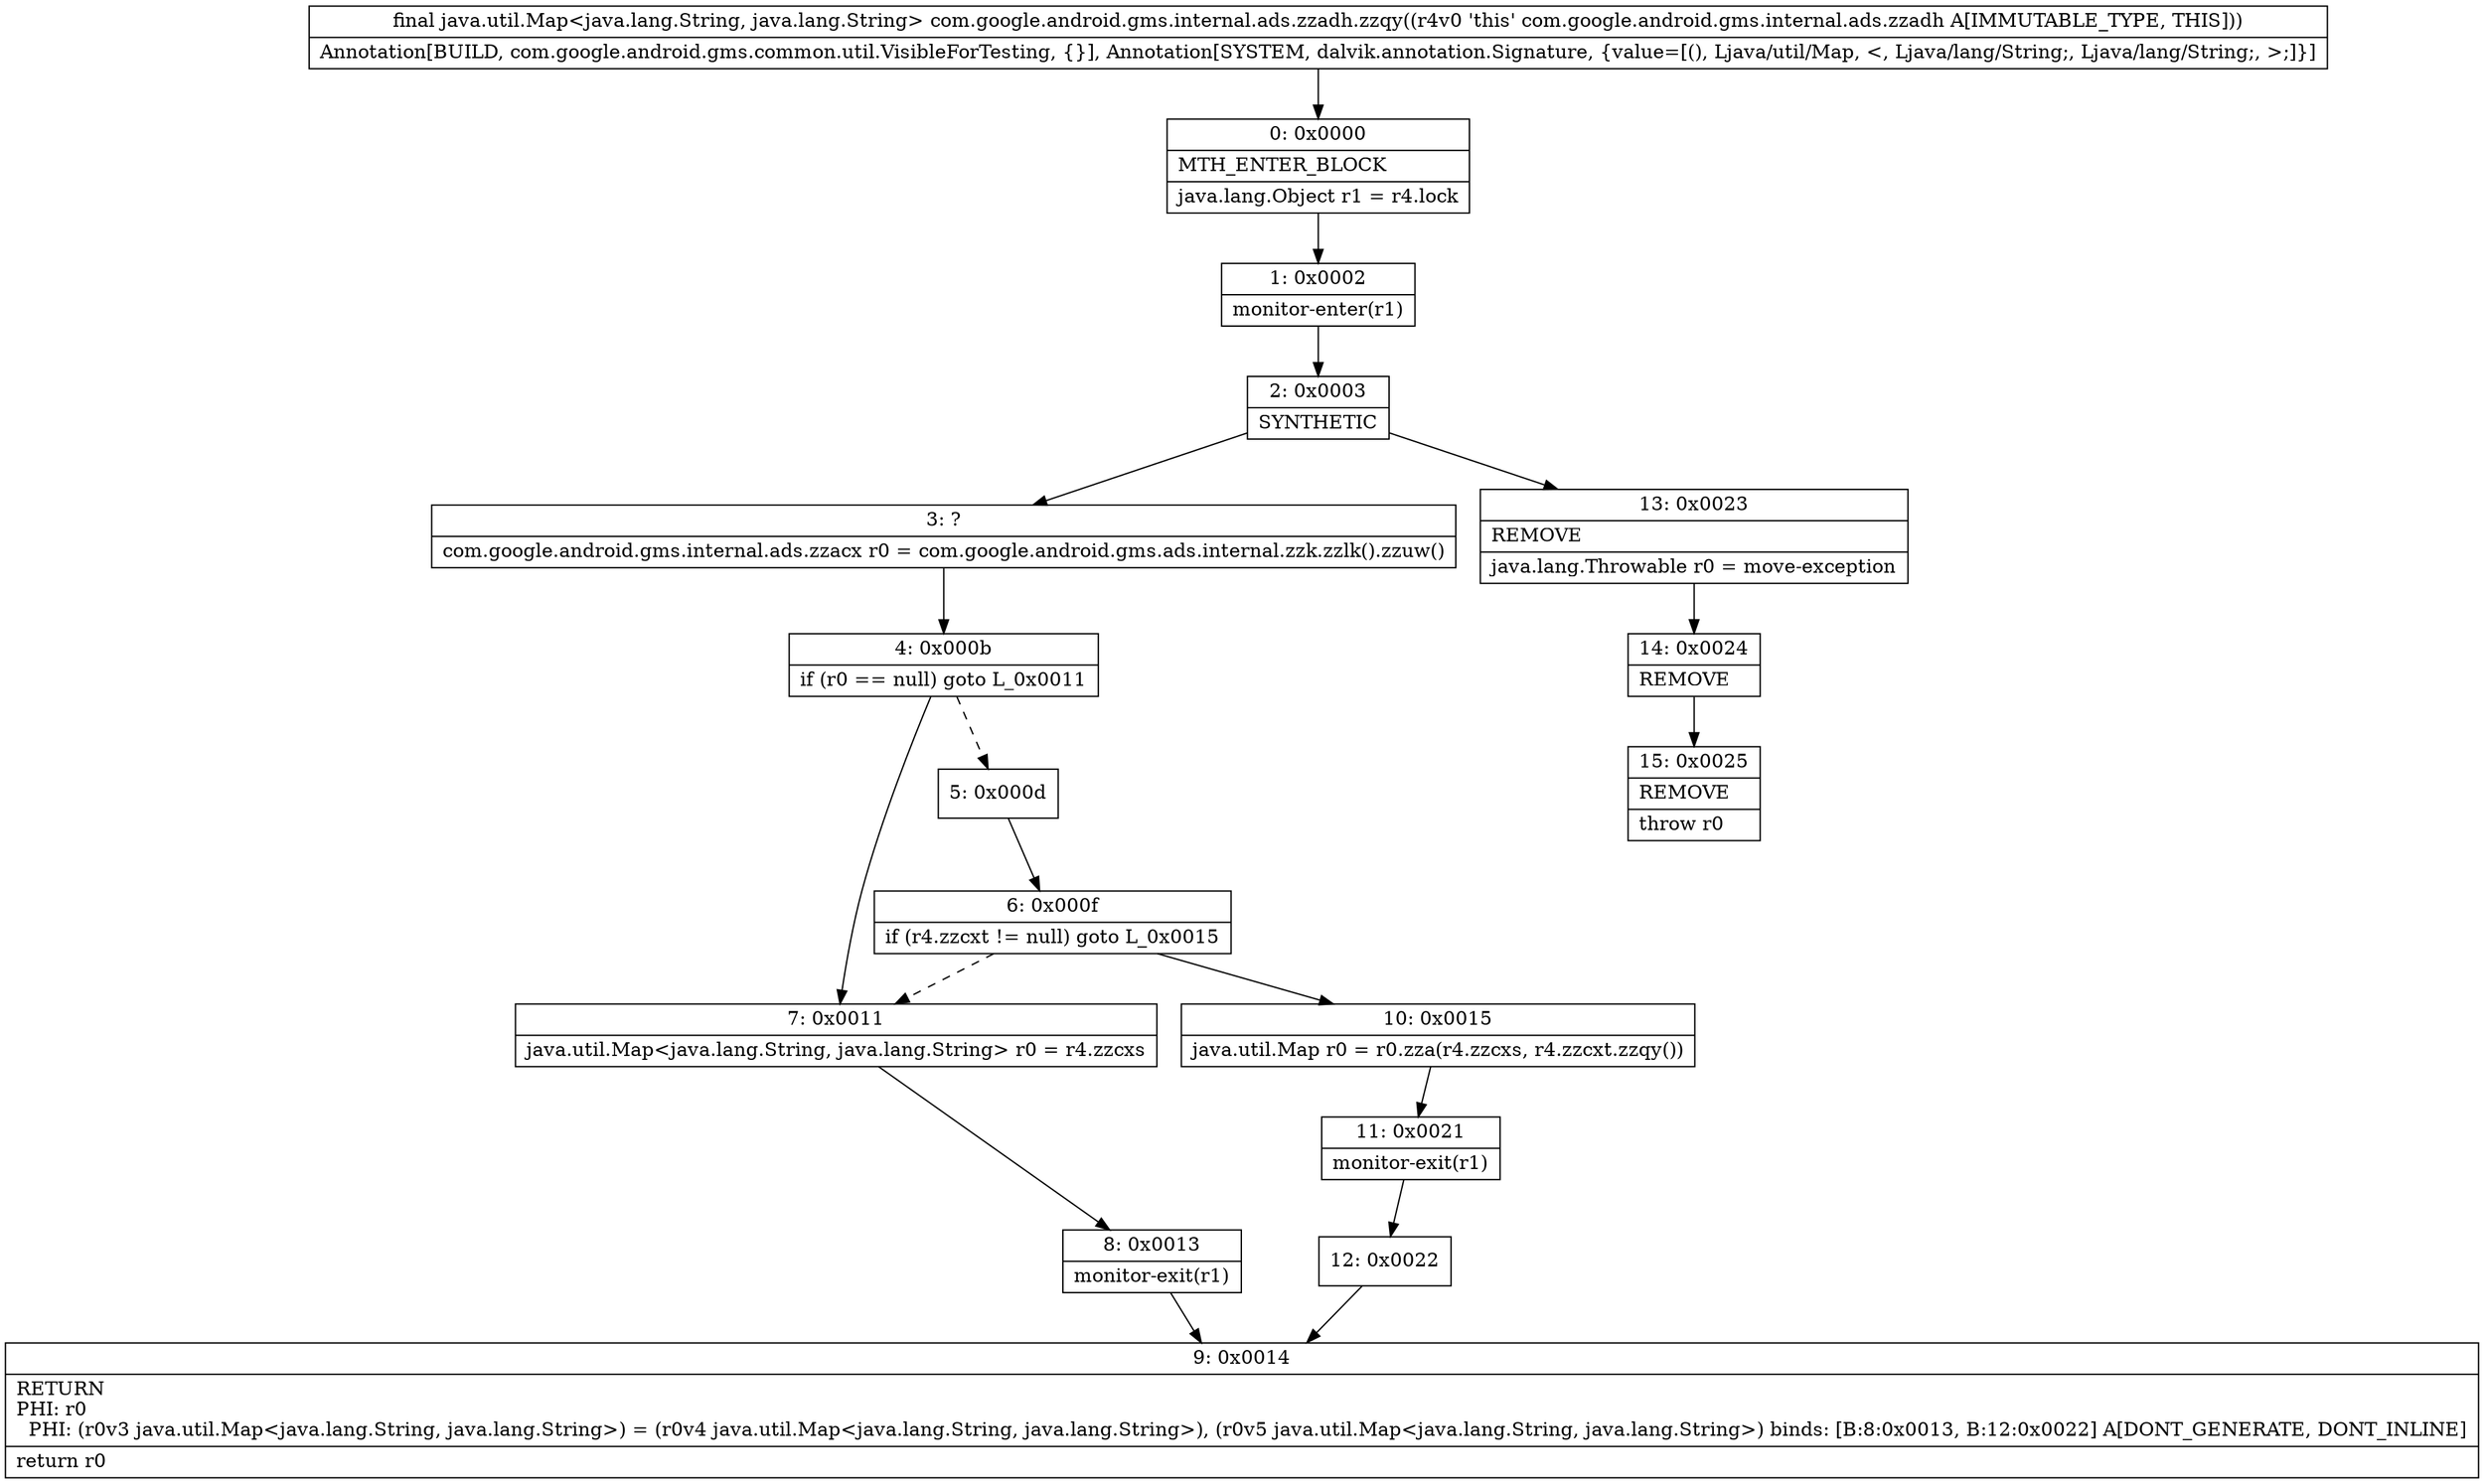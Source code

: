 digraph "CFG forcom.google.android.gms.internal.ads.zzadh.zzqy()Ljava\/util\/Map;" {
Node_0 [shape=record,label="{0\:\ 0x0000|MTH_ENTER_BLOCK\l|java.lang.Object r1 = r4.lock\l}"];
Node_1 [shape=record,label="{1\:\ 0x0002|monitor\-enter(r1)\l}"];
Node_2 [shape=record,label="{2\:\ 0x0003|SYNTHETIC\l}"];
Node_3 [shape=record,label="{3\:\ ?|com.google.android.gms.internal.ads.zzacx r0 = com.google.android.gms.ads.internal.zzk.zzlk().zzuw()\l}"];
Node_4 [shape=record,label="{4\:\ 0x000b|if (r0 == null) goto L_0x0011\l}"];
Node_5 [shape=record,label="{5\:\ 0x000d}"];
Node_6 [shape=record,label="{6\:\ 0x000f|if (r4.zzcxt != null) goto L_0x0015\l}"];
Node_7 [shape=record,label="{7\:\ 0x0011|java.util.Map\<java.lang.String, java.lang.String\> r0 = r4.zzcxs\l}"];
Node_8 [shape=record,label="{8\:\ 0x0013|monitor\-exit(r1)\l}"];
Node_9 [shape=record,label="{9\:\ 0x0014|RETURN\lPHI: r0 \l  PHI: (r0v3 java.util.Map\<java.lang.String, java.lang.String\>) = (r0v4 java.util.Map\<java.lang.String, java.lang.String\>), (r0v5 java.util.Map\<java.lang.String, java.lang.String\>) binds: [B:8:0x0013, B:12:0x0022] A[DONT_GENERATE, DONT_INLINE]\l|return r0\l}"];
Node_10 [shape=record,label="{10\:\ 0x0015|java.util.Map r0 = r0.zza(r4.zzcxs, r4.zzcxt.zzqy())\l}"];
Node_11 [shape=record,label="{11\:\ 0x0021|monitor\-exit(r1)\l}"];
Node_12 [shape=record,label="{12\:\ 0x0022}"];
Node_13 [shape=record,label="{13\:\ 0x0023|REMOVE\l|java.lang.Throwable r0 = move\-exception\l}"];
Node_14 [shape=record,label="{14\:\ 0x0024|REMOVE\l}"];
Node_15 [shape=record,label="{15\:\ 0x0025|REMOVE\l|throw r0\l}"];
MethodNode[shape=record,label="{final java.util.Map\<java.lang.String, java.lang.String\> com.google.android.gms.internal.ads.zzadh.zzqy((r4v0 'this' com.google.android.gms.internal.ads.zzadh A[IMMUTABLE_TYPE, THIS]))  | Annotation[BUILD, com.google.android.gms.common.util.VisibleForTesting, \{\}], Annotation[SYSTEM, dalvik.annotation.Signature, \{value=[(), Ljava\/util\/Map, \<, Ljava\/lang\/String;, Ljava\/lang\/String;, \>;]\}]\l}"];
MethodNode -> Node_0;
Node_0 -> Node_1;
Node_1 -> Node_2;
Node_2 -> Node_3;
Node_2 -> Node_13;
Node_3 -> Node_4;
Node_4 -> Node_5[style=dashed];
Node_4 -> Node_7;
Node_5 -> Node_6;
Node_6 -> Node_7[style=dashed];
Node_6 -> Node_10;
Node_7 -> Node_8;
Node_8 -> Node_9;
Node_10 -> Node_11;
Node_11 -> Node_12;
Node_12 -> Node_9;
Node_13 -> Node_14;
Node_14 -> Node_15;
}


